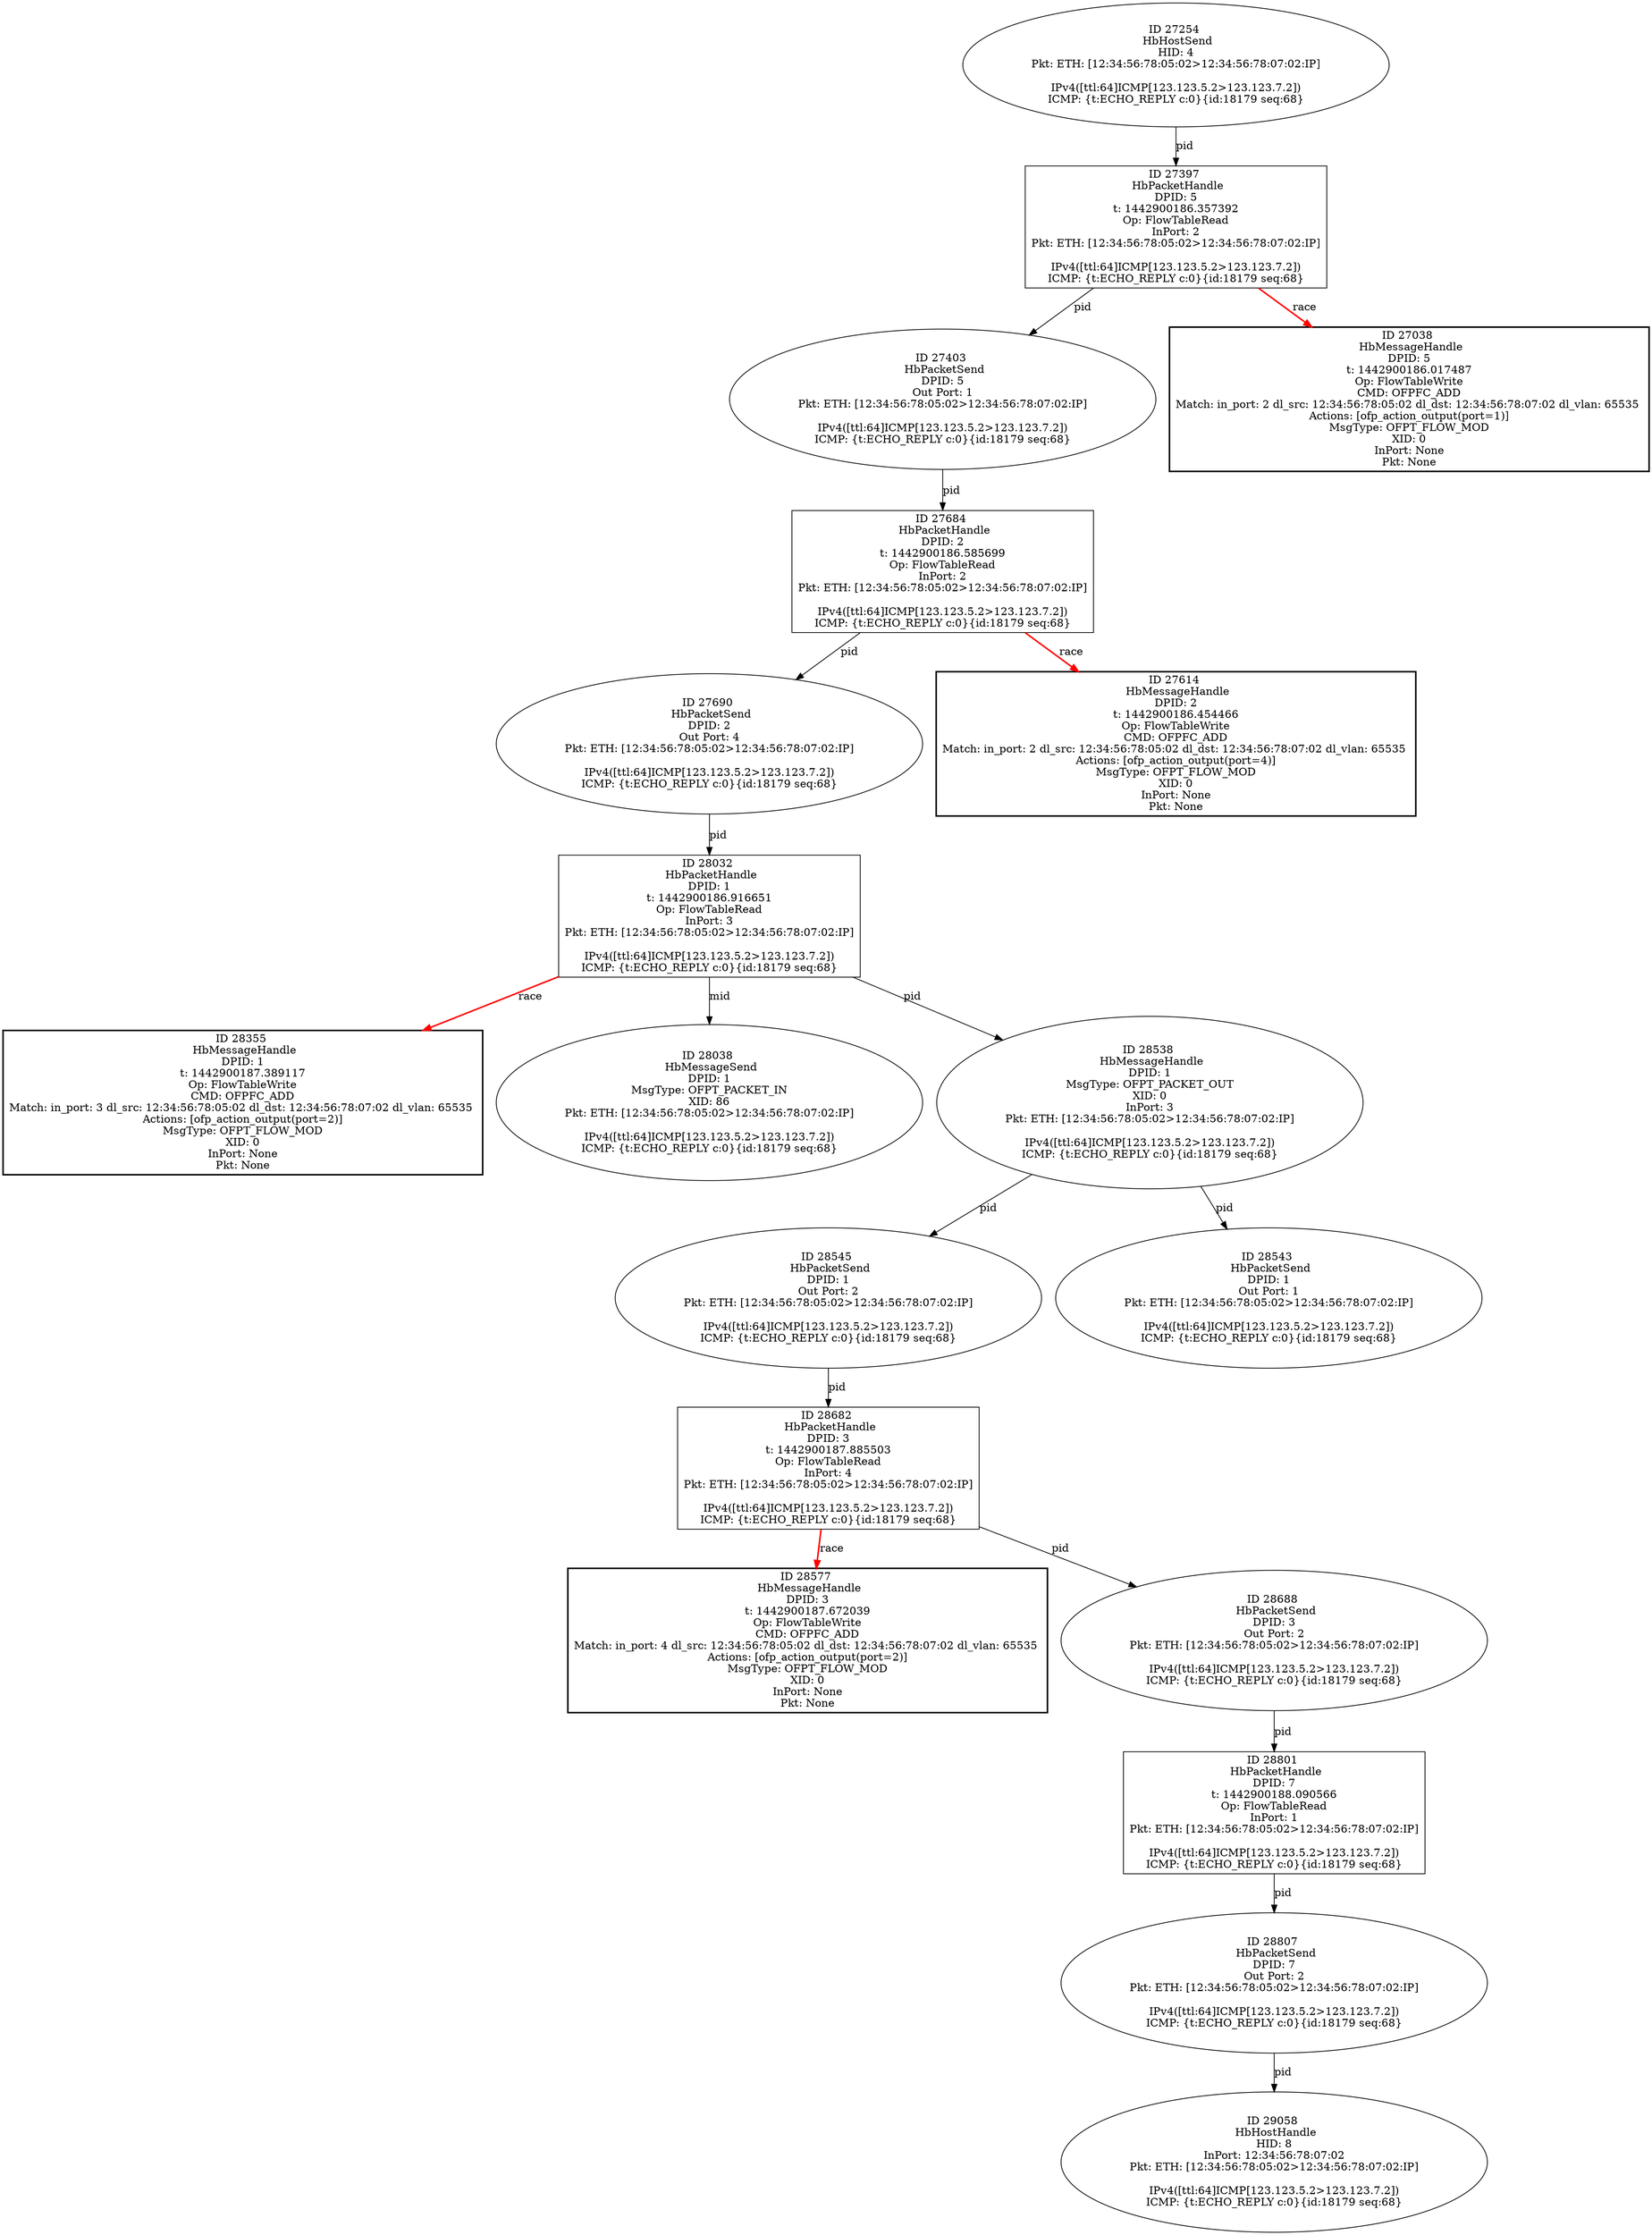 strict digraph G {
28032 [shape=box, event=<hb_events.HbPacketHandle object at 0x10db480d0>, label="ID 28032 
 HbPacketHandle
DPID: 1
t: 1442900186.916651
Op: FlowTableRead
InPort: 3
Pkt: ETH: [12:34:56:78:05:02>12:34:56:78:07:02:IP]

IPv4([ttl:64]ICMP[123.123.5.2>123.123.7.2])
ICMP: {t:ECHO_REPLY c:0}{id:18179 seq:68}"];
28545 [shape=oval, event=<hb_events.HbPacketSend object at 0x10dcbe890>, label="ID 28545 
 HbPacketSend
DPID: 1
Out Port: 2
Pkt: ETH: [12:34:56:78:05:02>12:34:56:78:07:02:IP]

IPv4([ttl:64]ICMP[123.123.5.2>123.123.7.2])
ICMP: {t:ECHO_REPLY c:0}{id:18179 seq:68}"];
29058 [shape=oval, event=<hb_events.HbHostHandle object at 0x10de9c590>, label="ID 29058 
 HbHostHandle
HID: 8
InPort: 12:34:56:78:07:02
Pkt: ETH: [12:34:56:78:05:02>12:34:56:78:07:02:IP]

IPv4([ttl:64]ICMP[123.123.5.2>123.123.7.2])
ICMP: {t:ECHO_REPLY c:0}{id:18179 seq:68}"];
28355 [shape=box, style=bold, event=<hb_events.HbMessageHandle object at 0x10dc375d0>, label="ID 28355 
 HbMessageHandle
DPID: 1
t: 1442900187.389117
Op: FlowTableWrite
CMD: OFPFC_ADD
Match: in_port: 3 dl_src: 12:34:56:78:05:02 dl_dst: 12:34:56:78:07:02 dl_vlan: 65535 
Actions: [ofp_action_output(port=2)]
MsgType: OFPT_FLOW_MOD
XID: 0
InPort: None
Pkt: None"];
27684 [shape=box, event=<hb_events.HbPacketHandle object at 0x10da5a950>, label="ID 27684 
 HbPacketHandle
DPID: 2
t: 1442900186.585699
Op: FlowTableRead
InPort: 2
Pkt: ETH: [12:34:56:78:05:02>12:34:56:78:07:02:IP]

IPv4([ttl:64]ICMP[123.123.5.2>123.123.7.2])
ICMP: {t:ECHO_REPLY c:0}{id:18179 seq:68}"];
27397 [shape=box, event=<hb_events.HbPacketHandle object at 0x10d9f3d10>, label="ID 27397 
 HbPacketHandle
DPID: 5
t: 1442900186.357392
Op: FlowTableRead
InPort: 2
Pkt: ETH: [12:34:56:78:05:02>12:34:56:78:07:02:IP]

IPv4([ttl:64]ICMP[123.123.5.2>123.123.7.2])
ICMP: {t:ECHO_REPLY c:0}{id:18179 seq:68}"];
28038 [shape=oval, event=<hb_events.HbMessageSend object at 0x10db4f990>, label="ID 28038 
 HbMessageSend
DPID: 1
MsgType: OFPT_PACKET_IN
XID: 86
Pkt: ETH: [12:34:56:78:05:02>12:34:56:78:07:02:IP]

IPv4([ttl:64]ICMP[123.123.5.2>123.123.7.2])
ICMP: {t:ECHO_REPLY c:0}{id:18179 seq:68}"];
28801 [shape=box, event=<hb_events.HbPacketHandle object at 0x10ddb4f10>, label="ID 28801 
 HbPacketHandle
DPID: 7
t: 1442900188.090566
Op: FlowTableRead
InPort: 1
Pkt: ETH: [12:34:56:78:05:02>12:34:56:78:07:02:IP]

IPv4([ttl:64]ICMP[123.123.5.2>123.123.7.2])
ICMP: {t:ECHO_REPLY c:0}{id:18179 seq:68}"];
27690 [shape=oval, event=<hb_events.HbPacketSend object at 0x10da5ad90>, label="ID 27690 
 HbPacketSend
DPID: 2
Out Port: 4
Pkt: ETH: [12:34:56:78:05:02>12:34:56:78:07:02:IP]

IPv4([ttl:64]ICMP[123.123.5.2>123.123.7.2])
ICMP: {t:ECHO_REPLY c:0}{id:18179 seq:68}"];
27403 [shape=oval, event=<hb_events.HbPacketSend object at 0x10d9eb4d0>, label="ID 27403 
 HbPacketSend
DPID: 5
Out Port: 1
Pkt: ETH: [12:34:56:78:05:02>12:34:56:78:07:02:IP]

IPv4([ttl:64]ICMP[123.123.5.2>123.123.7.2])
ICMP: {t:ECHO_REPLY c:0}{id:18179 seq:68}"];
28577 [shape=box, style=bold, event=<hb_events.HbMessageHandle object at 0x10dcdd490>, label="ID 28577 
 HbMessageHandle
DPID: 3
t: 1442900187.672039
Op: FlowTableWrite
CMD: OFPFC_ADD
Match: in_port: 4 dl_src: 12:34:56:78:05:02 dl_dst: 12:34:56:78:07:02 dl_vlan: 65535 
Actions: [ofp_action_output(port=2)]
MsgType: OFPT_FLOW_MOD
XID: 0
InPort: None
Pkt: None"];
28688 [shape=oval, event=<hb_events.HbPacketSend object at 0x10dd47790>, label="ID 28688 
 HbPacketSend
DPID: 3
Out Port: 2
Pkt: ETH: [12:34:56:78:05:02>12:34:56:78:07:02:IP]

IPv4([ttl:64]ICMP[123.123.5.2>123.123.7.2])
ICMP: {t:ECHO_REPLY c:0}{id:18179 seq:68}"];
27614 [shape=box, style=bold, event=<hb_events.HbMessageHandle object at 0x10da58190>, label="ID 27614 
 HbMessageHandle
DPID: 2
t: 1442900186.454466
Op: FlowTableWrite
CMD: OFPFC_ADD
Match: in_port: 2 dl_src: 12:34:56:78:05:02 dl_dst: 12:34:56:78:07:02 dl_vlan: 65535 
Actions: [ofp_action_output(port=4)]
MsgType: OFPT_FLOW_MOD
XID: 0
InPort: None
Pkt: None"];
27254 [shape=oval, event=<hb_events.HbHostSend object at 0x10d9b7910>, label="ID 27254 
 HbHostSend
HID: 4
Pkt: ETH: [12:34:56:78:05:02>12:34:56:78:07:02:IP]

IPv4([ttl:64]ICMP[123.123.5.2>123.123.7.2])
ICMP: {t:ECHO_REPLY c:0}{id:18179 seq:68}"];
28538 [shape=oval, event=<hb_events.HbMessageHandle object at 0x10dcb1ed0>, label="ID 28538 
 HbMessageHandle
DPID: 1
MsgType: OFPT_PACKET_OUT
XID: 0
InPort: 3
Pkt: ETH: [12:34:56:78:05:02>12:34:56:78:07:02:IP]

IPv4([ttl:64]ICMP[123.123.5.2>123.123.7.2])
ICMP: {t:ECHO_REPLY c:0}{id:18179 seq:68}"];
28807 [shape=oval, event=<hb_events.HbPacketSend object at 0x10ddba490>, label="ID 28807 
 HbPacketSend
DPID: 7
Out Port: 2
Pkt: ETH: [12:34:56:78:05:02>12:34:56:78:07:02:IP]

IPv4([ttl:64]ICMP[123.123.5.2>123.123.7.2])
ICMP: {t:ECHO_REPLY c:0}{id:18179 seq:68}"];
28682 [shape=box, event=<hb_events.HbPacketHandle object at 0x10dd337d0>, label="ID 28682 
 HbPacketHandle
DPID: 3
t: 1442900187.885503
Op: FlowTableRead
InPort: 4
Pkt: ETH: [12:34:56:78:05:02>12:34:56:78:07:02:IP]

IPv4([ttl:64]ICMP[123.123.5.2>123.123.7.2])
ICMP: {t:ECHO_REPLY c:0}{id:18179 seq:68}"];
27038 [shape=box, style=bold, event=<hb_events.HbMessageHandle object at 0x10d9658d0>, label="ID 27038 
 HbMessageHandle
DPID: 5
t: 1442900186.017487
Op: FlowTableWrite
CMD: OFPFC_ADD
Match: in_port: 2 dl_src: 12:34:56:78:05:02 dl_dst: 12:34:56:78:07:02 dl_vlan: 65535 
Actions: [ofp_action_output(port=1)]
MsgType: OFPT_FLOW_MOD
XID: 0
InPort: None
Pkt: None"];
28543 [shape=oval, event=<hb_events.HbPacketSend object at 0x10dca4dd0>, label="ID 28543 
 HbPacketSend
DPID: 1
Out Port: 1
Pkt: ETH: [12:34:56:78:05:02>12:34:56:78:07:02:IP]

IPv4([ttl:64]ICMP[123.123.5.2>123.123.7.2])
ICMP: {t:ECHO_REPLY c:0}{id:18179 seq:68}"];
28032 -> 28538  [rel=pid, label=pid];
28032 -> 28355  [harmful=True, color=red, style=bold, rel=race, label=race];
28032 -> 28038  [rel=mid, label=mid];
28545 -> 28682  [rel=pid, label=pid];
27684 -> 27690  [rel=pid, label=pid];
27684 -> 27614  [harmful=True, color=red, style=bold, rel=race, label=race];
27397 -> 27403  [rel=pid, label=pid];
27397 -> 27038  [harmful=True, color=red, style=bold, rel=race, label=race];
28801 -> 28807  [rel=pid, label=pid];
27690 -> 28032  [rel=pid, label=pid];
27403 -> 27684  [rel=pid, label=pid];
28688 -> 28801  [rel=pid, label=pid];
27254 -> 27397  [rel=pid, label=pid];
28538 -> 28545  [rel=pid, label=pid];
28538 -> 28543  [rel=pid, label=pid];
28807 -> 29058  [rel=pid, label=pid];
28682 -> 28688  [rel=pid, label=pid];
28682 -> 28577  [harmful=True, color=red, style=bold, rel=race, label=race];
}
